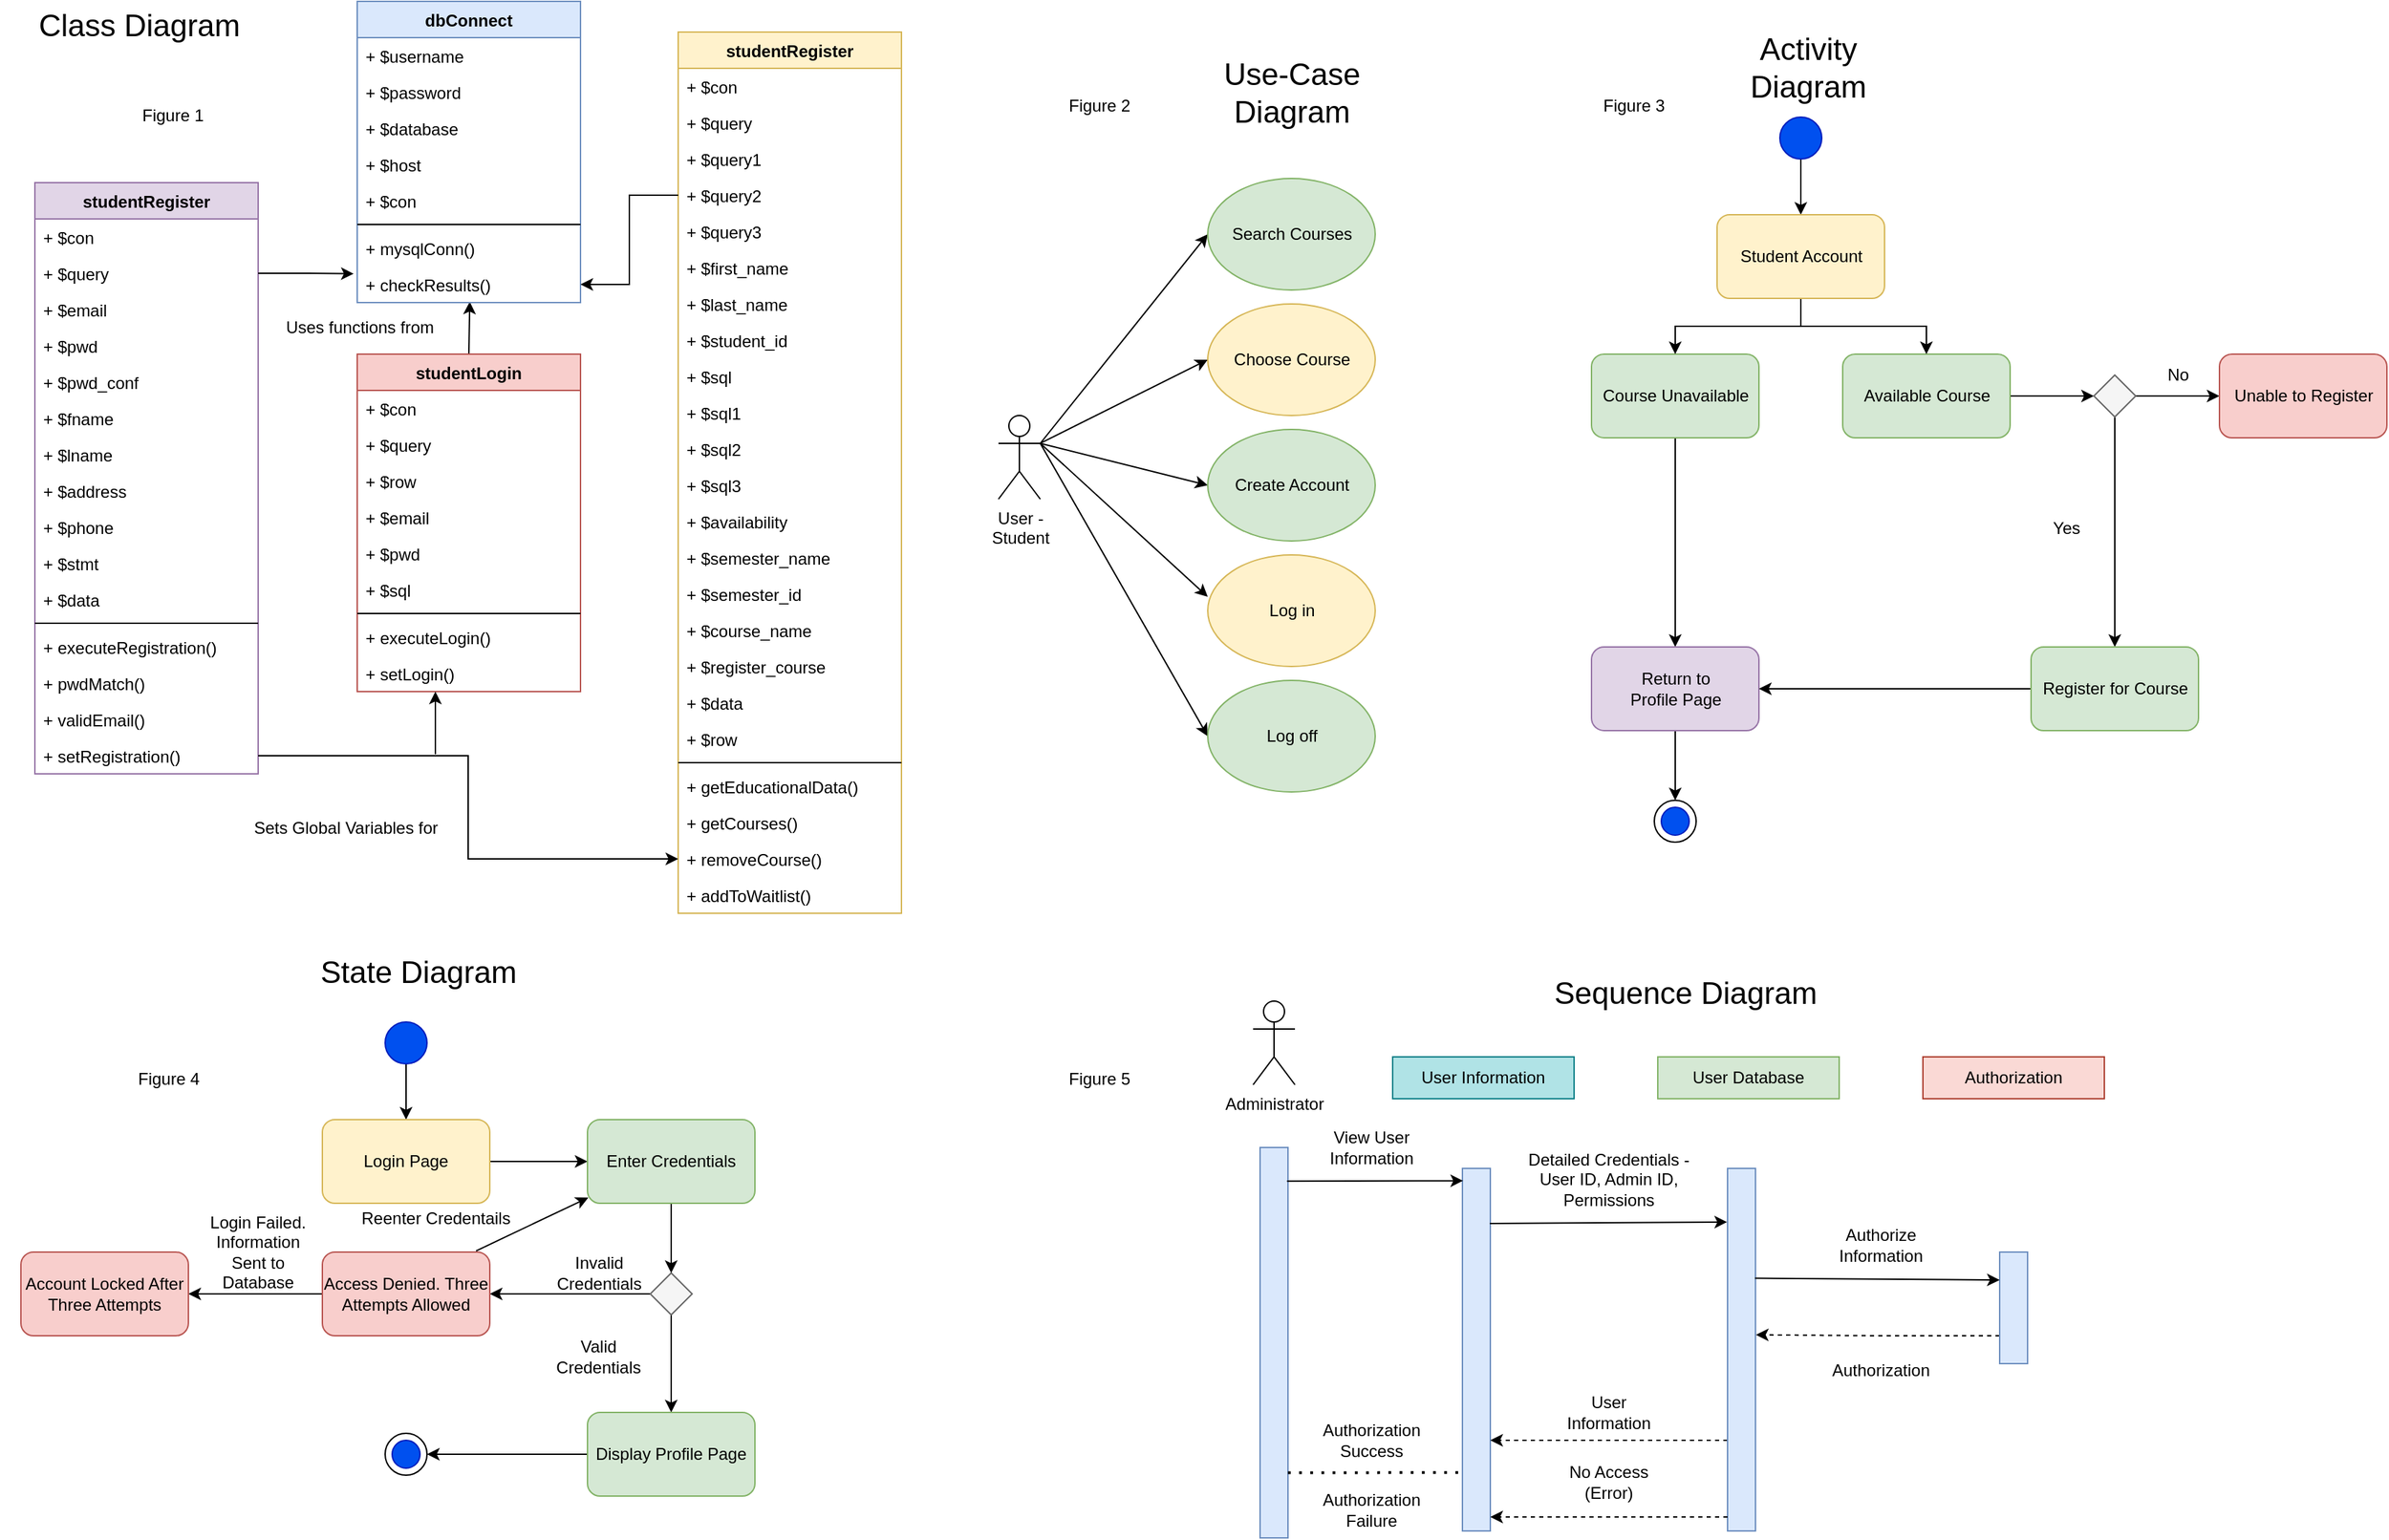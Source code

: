 <mxfile version="20.8.10" type="device"><diagram id="d1eliA0rSSl6oj3HMqqr" name="Page-1"><mxGraphModel dx="1167" dy="769" grid="0" gridSize="10" guides="1" tooltips="1" connect="1" arrows="1" fold="1" page="0" pageScale="1" pageWidth="1100" pageHeight="850" math="0" shadow="0"><root><mxCell id="0"/><mxCell id="1" parent="0"/><mxCell id="1INS1YHgvCHcHqZsriv8-10" style="edgeStyle=none;rounded=0;orthogonalLoop=1;jettySize=auto;html=1;entryX=0;entryY=0.5;entryDx=0;entryDy=0;" parent="1" target="1INS1YHgvCHcHqZsriv8-2" edge="1"><mxGeometry relative="1" as="geometry"><mxPoint x="892.5" y="380" as="sourcePoint"/></mxGeometry></mxCell><mxCell id="1INS1YHgvCHcHqZsriv8-11" style="edgeStyle=none;rounded=0;orthogonalLoop=1;jettySize=auto;html=1;exitX=1;exitY=0.333;exitDx=0;exitDy=0;exitPerimeter=0;entryX=0;entryY=0.5;entryDx=0;entryDy=0;" parent="1" source="1INS1YHgvCHcHqZsriv8-1" target="1INS1YHgvCHcHqZsriv8-3" edge="1"><mxGeometry relative="1" as="geometry"/></mxCell><mxCell id="1INS1YHgvCHcHqZsriv8-12" style="edgeStyle=none;rounded=0;orthogonalLoop=1;jettySize=auto;html=1;entryX=0;entryY=0.5;entryDx=0;entryDy=0;exitX=1;exitY=0.333;exitDx=0;exitDy=0;exitPerimeter=0;" parent="1" source="1INS1YHgvCHcHqZsriv8-1" target="1INS1YHgvCHcHqZsriv8-4" edge="1"><mxGeometry relative="1" as="geometry"/></mxCell><mxCell id="1INS1YHgvCHcHqZsriv8-13" style="edgeStyle=none;rounded=0;orthogonalLoop=1;jettySize=auto;html=1;entryX=0;entryY=0.375;entryDx=0;entryDy=0;entryPerimeter=0;" parent="1" target="1INS1YHgvCHcHqZsriv8-5" edge="1"><mxGeometry relative="1" as="geometry"><mxPoint x="892.5" y="380" as="sourcePoint"/></mxGeometry></mxCell><mxCell id="1INS1YHgvCHcHqZsriv8-14" style="edgeStyle=none;rounded=0;orthogonalLoop=1;jettySize=auto;html=1;entryX=0;entryY=0.5;entryDx=0;entryDy=0;" parent="1" target="1INS1YHgvCHcHqZsriv8-6" edge="1"><mxGeometry relative="1" as="geometry"><mxPoint x="892.5" y="380" as="sourcePoint"/></mxGeometry></mxCell><mxCell id="1INS1YHgvCHcHqZsriv8-1" value="User - &lt;br&gt;Student" style="shape=umlActor;verticalLabelPosition=bottom;verticalAlign=top;html=1;outlineConnect=0;" parent="1" vertex="1"><mxGeometry x="862.5" y="360" width="30" height="60" as="geometry"/></mxCell><mxCell id="1INS1YHgvCHcHqZsriv8-2" value="Search Courses" style="ellipse;whiteSpace=wrap;html=1;fillColor=#d5e8d4;strokeColor=#82b366;" parent="1" vertex="1"><mxGeometry x="1012.5" y="190" width="120" height="80" as="geometry"/></mxCell><mxCell id="1INS1YHgvCHcHqZsriv8-3" value="Choose Course" style="ellipse;whiteSpace=wrap;html=1;fillColor=#fff2cc;strokeColor=#d6b656;" parent="1" vertex="1"><mxGeometry x="1012.5" y="280" width="120" height="80" as="geometry"/></mxCell><mxCell id="1INS1YHgvCHcHqZsriv8-4" value="Create Account" style="ellipse;whiteSpace=wrap;html=1;fillColor=#d5e8d4;strokeColor=#82b366;" parent="1" vertex="1"><mxGeometry x="1012.5" y="370" width="120" height="80" as="geometry"/></mxCell><mxCell id="1INS1YHgvCHcHqZsriv8-5" value="Log in" style="ellipse;whiteSpace=wrap;html=1;fillColor=#fff2cc;strokeColor=#d6b656;" parent="1" vertex="1"><mxGeometry x="1012.5" y="460" width="120" height="80" as="geometry"/></mxCell><mxCell id="1INS1YHgvCHcHqZsriv8-6" value="Log off" style="ellipse;whiteSpace=wrap;html=1;fillColor=#d5e8d4;strokeColor=#82b366;" parent="1" vertex="1"><mxGeometry x="1012.5" y="550" width="120" height="80" as="geometry"/></mxCell><mxCell id="1INS1YHgvCHcHqZsriv8-38" style="edgeStyle=none;rounded=0;orthogonalLoop=1;jettySize=auto;html=1;exitX=0.5;exitY=1;exitDx=0;exitDy=0;entryX=0.5;entryY=0;entryDx=0;entryDy=0;" parent="1" source="1INS1YHgvCHcHqZsriv8-15" target="1INS1YHgvCHcHqZsriv8-20" edge="1"><mxGeometry relative="1" as="geometry"/></mxCell><mxCell id="1INS1YHgvCHcHqZsriv8-15" value="" style="ellipse;whiteSpace=wrap;html=1;aspect=fixed;fillColor=#0050ef;strokeColor=#001DBC;fontColor=#ffffff;" parent="1" vertex="1"><mxGeometry x="1422.5" y="146" width="30" height="30" as="geometry"/></mxCell><mxCell id="1INS1YHgvCHcHqZsriv8-16" value="" style="ellipse;whiteSpace=wrap;html=1;aspect=fixed;" parent="1" vertex="1"><mxGeometry x="1332.5" y="636" width="30" height="30" as="geometry"/></mxCell><mxCell id="1INS1YHgvCHcHqZsriv8-17" value="" style="ellipse;whiteSpace=wrap;html=1;aspect=fixed;fillColor=#0050ef;fontColor=#ffffff;strokeColor=#001DBC;" parent="1" vertex="1"><mxGeometry x="1337.5" y="641" width="20" height="20" as="geometry"/></mxCell><mxCell id="1INS1YHgvCHcHqZsriv8-39" style="edgeStyle=none;rounded=0;orthogonalLoop=1;jettySize=auto;html=1;exitX=0.5;exitY=1;exitDx=0;exitDy=0;entryX=0.5;entryY=0;entryDx=0;entryDy=0;" parent="1" source="1INS1YHgvCHcHqZsriv8-18" target="1INS1YHgvCHcHqZsriv8-21" edge="1"><mxGeometry relative="1" as="geometry"/></mxCell><mxCell id="1INS1YHgvCHcHqZsriv8-18" value="Course Unavailable" style="rounded=1;whiteSpace=wrap;html=1;fillColor=#d5e8d4;strokeColor=#82b366;" parent="1" vertex="1"><mxGeometry x="1287.5" y="316" width="120" height="60" as="geometry"/></mxCell><mxCell id="1INS1YHgvCHcHqZsriv8-25" style="edgeStyle=none;rounded=0;orthogonalLoop=1;jettySize=auto;html=1;exitX=1;exitY=0.5;exitDx=0;exitDy=0;entryX=0;entryY=0.5;entryDx=0;entryDy=0;" parent="1" source="1INS1YHgvCHcHqZsriv8-19" target="1INS1YHgvCHcHqZsriv8-23" edge="1"><mxGeometry relative="1" as="geometry"/></mxCell><mxCell id="1INS1YHgvCHcHqZsriv8-19" value="Available Course" style="rounded=1;whiteSpace=wrap;html=1;fillColor=#d5e8d4;strokeColor=#82b366;" parent="1" vertex="1"><mxGeometry x="1467.5" y="316" width="120" height="60" as="geometry"/></mxCell><mxCell id="1INS1YHgvCHcHqZsriv8-26" style="edgeStyle=none;rounded=0;orthogonalLoop=1;jettySize=auto;html=1;exitX=0.5;exitY=1;exitDx=0;exitDy=0;entryX=0.5;entryY=0;entryDx=0;entryDy=0;" parent="1" source="1INS1YHgvCHcHqZsriv8-20" target="1INS1YHgvCHcHqZsriv8-18" edge="1"><mxGeometry relative="1" as="geometry"><Array as="points"><mxPoint x="1437.5" y="296"/><mxPoint x="1347.5" y="296"/></Array></mxGeometry></mxCell><mxCell id="1INS1YHgvCHcHqZsriv8-28" style="edgeStyle=none;rounded=0;orthogonalLoop=1;jettySize=auto;html=1;exitX=0.5;exitY=1;exitDx=0;exitDy=0;entryX=0.5;entryY=0;entryDx=0;entryDy=0;" parent="1" source="1INS1YHgvCHcHqZsriv8-20" target="1INS1YHgvCHcHqZsriv8-19" edge="1"><mxGeometry relative="1" as="geometry"><Array as="points"><mxPoint x="1437.5" y="296"/><mxPoint x="1527.5" y="296"/></Array></mxGeometry></mxCell><mxCell id="1INS1YHgvCHcHqZsriv8-20" value="Student Account" style="rounded=1;whiteSpace=wrap;html=1;fillColor=#fff2cc;strokeColor=#d6b656;" parent="1" vertex="1"><mxGeometry x="1377.5" y="216" width="120" height="60" as="geometry"/></mxCell><mxCell id="1INS1YHgvCHcHqZsriv8-36" style="edgeStyle=none;rounded=0;orthogonalLoop=1;jettySize=auto;html=1;exitX=0.5;exitY=1;exitDx=0;exitDy=0;entryX=0.5;entryY=0;entryDx=0;entryDy=0;" parent="1" source="1INS1YHgvCHcHqZsriv8-21" target="1INS1YHgvCHcHqZsriv8-16" edge="1"><mxGeometry relative="1" as="geometry"/></mxCell><mxCell id="1INS1YHgvCHcHqZsriv8-21" value="Return to &lt;br&gt;Profile Page" style="rounded=1;whiteSpace=wrap;html=1;fillColor=#e1d5e7;strokeColor=#9673a6;" parent="1" vertex="1"><mxGeometry x="1287.5" y="526" width="120" height="60" as="geometry"/></mxCell><mxCell id="1INS1YHgvCHcHqZsriv8-30" style="edgeStyle=none;rounded=0;orthogonalLoop=1;jettySize=auto;html=1;exitX=1;exitY=0.5;exitDx=0;exitDy=0;entryX=0;entryY=0.5;entryDx=0;entryDy=0;" parent="1" source="1INS1YHgvCHcHqZsriv8-23" target="1INS1YHgvCHcHqZsriv8-29" edge="1"><mxGeometry relative="1" as="geometry"/></mxCell><mxCell id="1INS1YHgvCHcHqZsriv8-34" style="edgeStyle=none;rounded=0;orthogonalLoop=1;jettySize=auto;html=1;exitX=0.5;exitY=1;exitDx=0;exitDy=0;" parent="1" source="1INS1YHgvCHcHqZsriv8-23" target="1INS1YHgvCHcHqZsriv8-33" edge="1"><mxGeometry relative="1" as="geometry"/></mxCell><mxCell id="1INS1YHgvCHcHqZsriv8-23" value="" style="rhombus;whiteSpace=wrap;html=1;fillColor=#f5f5f5;fontColor=#333333;strokeColor=#666666;" parent="1" vertex="1"><mxGeometry x="1647.5" y="331" width="30" height="30" as="geometry"/></mxCell><mxCell id="1INS1YHgvCHcHqZsriv8-29" value="Unable to Register" style="rounded=1;whiteSpace=wrap;html=1;fillColor=#f8cecc;strokeColor=#b85450;" parent="1" vertex="1"><mxGeometry x="1737.5" y="316" width="120" height="60" as="geometry"/></mxCell><mxCell id="1INS1YHgvCHcHqZsriv8-31" value="No" style="text;html=1;strokeColor=none;fillColor=none;align=center;verticalAlign=middle;whiteSpace=wrap;rounded=0;" parent="1" vertex="1"><mxGeometry x="1677.5" y="316" width="60" height="30" as="geometry"/></mxCell><mxCell id="1INS1YHgvCHcHqZsriv8-32" value="Yes" style="text;html=1;strokeColor=none;fillColor=none;align=center;verticalAlign=middle;whiteSpace=wrap;rounded=0;" parent="1" vertex="1"><mxGeometry x="1597.5" y="426" width="60" height="30" as="geometry"/></mxCell><mxCell id="1INS1YHgvCHcHqZsriv8-35" style="edgeStyle=none;rounded=0;orthogonalLoop=1;jettySize=auto;html=1;exitX=0;exitY=0.5;exitDx=0;exitDy=0;entryX=1;entryY=0.5;entryDx=0;entryDy=0;" parent="1" source="1INS1YHgvCHcHqZsriv8-33" target="1INS1YHgvCHcHqZsriv8-21" edge="1"><mxGeometry relative="1" as="geometry"/></mxCell><mxCell id="1INS1YHgvCHcHqZsriv8-33" value="Register for Course" style="rounded=1;whiteSpace=wrap;html=1;fillColor=#d5e8d4;strokeColor=#82b366;" parent="1" vertex="1"><mxGeometry x="1602.5" y="526" width="120" height="60" as="geometry"/></mxCell><mxCell id="1INS1YHgvCHcHqZsriv8-40" value="&lt;font style=&quot;font-size: 22px;&quot;&gt;Use-Case Diagram&lt;/font&gt;" style="text;html=1;strokeColor=none;fillColor=none;align=center;verticalAlign=middle;whiteSpace=wrap;rounded=0;" parent="1" vertex="1"><mxGeometry x="992.5" y="114" width="160" height="30" as="geometry"/></mxCell><mxCell id="1INS1YHgvCHcHqZsriv8-42" value="&lt;font style=&quot;font-size: 22px;&quot;&gt;Activity Diagram&lt;/font&gt;" style="text;html=1;strokeColor=none;fillColor=none;align=center;verticalAlign=middle;whiteSpace=wrap;rounded=0;" parent="1" vertex="1"><mxGeometry x="1362.5" y="96" width="160" height="30" as="geometry"/></mxCell><mxCell id="1INS1YHgvCHcHqZsriv8-43" style="edgeStyle=none;rounded=0;orthogonalLoop=1;jettySize=auto;html=1;exitX=0.5;exitY=1;exitDx=0;exitDy=0;entryX=0.5;entryY=0;entryDx=0;entryDy=0;" parent="1" source="1INS1YHgvCHcHqZsriv8-44" target="1INS1YHgvCHcHqZsriv8-53" edge="1"><mxGeometry relative="1" as="geometry"/></mxCell><mxCell id="1INS1YHgvCHcHqZsriv8-44" value="" style="ellipse;whiteSpace=wrap;html=1;aspect=fixed;fillColor=#0050ef;strokeColor=#001DBC;fontColor=#ffffff;" parent="1" vertex="1"><mxGeometry x="423" y="795" width="30" height="30" as="geometry"/></mxCell><mxCell id="1INS1YHgvCHcHqZsriv8-45" value="" style="ellipse;whiteSpace=wrap;html=1;aspect=fixed;" parent="1" vertex="1"><mxGeometry x="423" y="1090" width="30" height="30" as="geometry"/></mxCell><mxCell id="1INS1YHgvCHcHqZsriv8-46" value="" style="ellipse;whiteSpace=wrap;html=1;aspect=fixed;fillColor=#0050ef;fontColor=#ffffff;strokeColor=#001DBC;" parent="1" vertex="1"><mxGeometry x="428" y="1095" width="20" height="20" as="geometry"/></mxCell><mxCell id="1INS1YHgvCHcHqZsriv8-66" style="edgeStyle=none;rounded=0;orthogonalLoop=1;jettySize=auto;html=1;exitX=1;exitY=0.5;exitDx=0;exitDy=0;entryX=0;entryY=0.5;entryDx=0;entryDy=0;fontSize=22;" parent="1" source="1INS1YHgvCHcHqZsriv8-53" target="1INS1YHgvCHcHqZsriv8-65" edge="1"><mxGeometry relative="1" as="geometry"><mxPoint x="498" y="895" as="sourcePoint"/></mxGeometry></mxCell><mxCell id="1INS1YHgvCHcHqZsriv8-53" value="Login Page" style="rounded=1;whiteSpace=wrap;html=1;fillColor=#fff2cc;strokeColor=#d6b656;" parent="1" vertex="1"><mxGeometry x="378" y="865" width="120" height="60" as="geometry"/></mxCell><mxCell id="1INS1YHgvCHcHqZsriv8-56" style="edgeStyle=none;rounded=0;orthogonalLoop=1;jettySize=auto;html=1;exitX=1;exitY=0.5;exitDx=0;exitDy=0;entryX=1;entryY=0.5;entryDx=0;entryDy=0;" parent="1" source="1INS1YHgvCHcHqZsriv8-58" target="1INS1YHgvCHcHqZsriv8-59" edge="1"><mxGeometry relative="1" as="geometry"/></mxCell><mxCell id="1INS1YHgvCHcHqZsriv8-57" style="edgeStyle=none;rounded=0;orthogonalLoop=1;jettySize=auto;html=1;exitX=0.5;exitY=1;exitDx=0;exitDy=0;" parent="1" source="1INS1YHgvCHcHqZsriv8-58" target="1INS1YHgvCHcHqZsriv8-63" edge="1"><mxGeometry relative="1" as="geometry"/></mxCell><mxCell id="1INS1YHgvCHcHqZsriv8-58" value="" style="rhombus;whiteSpace=wrap;html=1;fillColor=#f5f5f5;fontColor=#333333;strokeColor=#666666;" parent="1" vertex="1"><mxGeometry x="613" y="975" width="30" height="30" as="geometry"/></mxCell><mxCell id="1INS1YHgvCHcHqZsriv8-68" style="edgeStyle=none;rounded=0;orthogonalLoop=1;jettySize=auto;html=1;exitX=0.918;exitY=-0.014;exitDx=0;exitDy=0;entryX=0.005;entryY=0.932;entryDx=0;entryDy=0;fontSize=22;exitPerimeter=0;entryPerimeter=0;" parent="1" source="1INS1YHgvCHcHqZsriv8-59" target="1INS1YHgvCHcHqZsriv8-65" edge="1"><mxGeometry relative="1" as="geometry"/></mxCell><mxCell id="1INS1YHgvCHcHqZsriv8-70" style="edgeStyle=none;rounded=0;orthogonalLoop=1;jettySize=auto;html=1;exitX=0;exitY=0.5;exitDx=0;exitDy=0;entryX=1;entryY=0.5;entryDx=0;entryDy=0;fontSize=22;" parent="1" source="1INS1YHgvCHcHqZsriv8-59" target="1INS1YHgvCHcHqZsriv8-69" edge="1"><mxGeometry relative="1" as="geometry"/></mxCell><mxCell id="1INS1YHgvCHcHqZsriv8-59" value="Access Denied. Three Attempts Allowed" style="rounded=1;whiteSpace=wrap;html=1;fillColor=#f8cecc;strokeColor=#b85450;" parent="1" vertex="1"><mxGeometry x="378" y="960" width="120" height="60" as="geometry"/></mxCell><mxCell id="1INS1YHgvCHcHqZsriv8-60" value="Invalid Credentials" style="text;html=1;strokeColor=none;fillColor=none;align=center;verticalAlign=middle;whiteSpace=wrap;rounded=0;" parent="1" vertex="1"><mxGeometry x="542.5" y="960" width="67" height="30" as="geometry"/></mxCell><mxCell id="1INS1YHgvCHcHqZsriv8-61" value="Valid Credentials" style="text;html=1;strokeColor=none;fillColor=none;align=center;verticalAlign=middle;whiteSpace=wrap;rounded=0;" parent="1" vertex="1"><mxGeometry x="546" y="1020" width="60" height="30" as="geometry"/></mxCell><mxCell id="1INS1YHgvCHcHqZsriv8-62" style="edgeStyle=none;rounded=0;orthogonalLoop=1;jettySize=auto;html=1;exitX=0;exitY=0.5;exitDx=0;exitDy=0;entryX=1;entryY=0.5;entryDx=0;entryDy=0;" parent="1" source="1INS1YHgvCHcHqZsriv8-63" target="1INS1YHgvCHcHqZsriv8-45" edge="1"><mxGeometry relative="1" as="geometry"><mxPoint x="438" y="1125" as="targetPoint"/></mxGeometry></mxCell><mxCell id="1INS1YHgvCHcHqZsriv8-63" value="Display Profile Page" style="rounded=1;whiteSpace=wrap;html=1;fillColor=#d5e8d4;strokeColor=#82b366;" parent="1" vertex="1"><mxGeometry x="568" y="1075" width="120" height="60" as="geometry"/></mxCell><mxCell id="1INS1YHgvCHcHqZsriv8-64" value="&lt;font style=&quot;font-size: 22px;&quot;&gt;State Diagram&lt;/font&gt;" style="text;html=1;strokeColor=none;fillColor=none;align=center;verticalAlign=middle;whiteSpace=wrap;rounded=0;" parent="1" vertex="1"><mxGeometry x="367" y="745" width="160" height="30" as="geometry"/></mxCell><mxCell id="1INS1YHgvCHcHqZsriv8-67" style="edgeStyle=none;rounded=0;orthogonalLoop=1;jettySize=auto;html=1;exitX=0.5;exitY=1;exitDx=0;exitDy=0;entryX=0.5;entryY=0;entryDx=0;entryDy=0;fontSize=22;" parent="1" source="1INS1YHgvCHcHqZsriv8-65" target="1INS1YHgvCHcHqZsriv8-58" edge="1"><mxGeometry relative="1" as="geometry"/></mxCell><mxCell id="1INS1YHgvCHcHqZsriv8-65" value="Enter Credentials" style="rounded=1;whiteSpace=wrap;html=1;fillColor=#d5e8d4;strokeColor=#82b366;" parent="1" vertex="1"><mxGeometry x="568" y="865" width="120" height="60" as="geometry"/></mxCell><mxCell id="1INS1YHgvCHcHqZsriv8-69" value="Account Locked After Three Attempts" style="rounded=1;whiteSpace=wrap;html=1;fillColor=#f8cecc;strokeColor=#b85450;" parent="1" vertex="1"><mxGeometry x="162" y="960" width="120" height="60" as="geometry"/></mxCell><mxCell id="1INS1YHgvCHcHqZsriv8-71" value="&lt;font style=&quot;font-size: 12px;&quot;&gt;Reenter Credentails&lt;/font&gt;" style="text;html=1;strokeColor=none;fillColor=none;align=center;verticalAlign=middle;whiteSpace=wrap;rounded=0;fontSize=22;" parent="1" vertex="1"><mxGeometry x="392" y="925" width="135" height="15" as="geometry"/></mxCell><mxCell id="1INS1YHgvCHcHqZsriv8-72" value="Login Failed. Information Sent to Database" style="text;html=1;strokeColor=none;fillColor=none;align=center;verticalAlign=middle;whiteSpace=wrap;rounded=0;fontSize=12;" parent="1" vertex="1"><mxGeometry x="292" y="945" width="80" height="30" as="geometry"/></mxCell><mxCell id="l1Hd_GHSaX5ZA1CDinEk-4" value="studentRegister" style="swimlane;fontStyle=1;align=center;verticalAlign=top;childLayout=stackLayout;horizontal=1;startSize=26;horizontalStack=0;resizeParent=1;resizeParentMax=0;resizeLast=0;collapsible=1;marginBottom=0;fillColor=#e1d5e7;strokeColor=#9673a6;" parent="1" vertex="1"><mxGeometry x="172" y="193" width="160" height="424" as="geometry"/></mxCell><mxCell id="l1Hd_GHSaX5ZA1CDinEk-5" value="+ $con" style="text;strokeColor=none;fillColor=none;align=left;verticalAlign=top;spacingLeft=4;spacingRight=4;overflow=hidden;rotatable=0;points=[[0,0.5],[1,0.5]];portConstraint=eastwest;" parent="l1Hd_GHSaX5ZA1CDinEk-4" vertex="1"><mxGeometry y="26" width="160" height="26" as="geometry"/></mxCell><mxCell id="l1Hd_GHSaX5ZA1CDinEk-6" value="+ $query" style="text;strokeColor=none;fillColor=none;align=left;verticalAlign=top;spacingLeft=4;spacingRight=4;overflow=hidden;rotatable=0;points=[[0,0.5],[1,0.5]];portConstraint=eastwest;" parent="l1Hd_GHSaX5ZA1CDinEk-4" vertex="1"><mxGeometry y="52" width="160" height="26" as="geometry"/></mxCell><mxCell id="l1Hd_GHSaX5ZA1CDinEk-7" value="+ $email" style="text;strokeColor=none;fillColor=none;align=left;verticalAlign=top;spacingLeft=4;spacingRight=4;overflow=hidden;rotatable=0;points=[[0,0.5],[1,0.5]];portConstraint=eastwest;" parent="l1Hd_GHSaX5ZA1CDinEk-4" vertex="1"><mxGeometry y="78" width="160" height="26" as="geometry"/></mxCell><mxCell id="l1Hd_GHSaX5ZA1CDinEk-8" value="+ $pwd" style="text;strokeColor=none;fillColor=none;align=left;verticalAlign=top;spacingLeft=4;spacingRight=4;overflow=hidden;rotatable=0;points=[[0,0.5],[1,0.5]];portConstraint=eastwest;" parent="l1Hd_GHSaX5ZA1CDinEk-4" vertex="1"><mxGeometry y="104" width="160" height="26" as="geometry"/></mxCell><mxCell id="gXf3ECBt10EjBeWN2vSx-17" value="+ $pwd_conf" style="text;strokeColor=none;fillColor=none;align=left;verticalAlign=top;spacingLeft=4;spacingRight=4;overflow=hidden;rotatable=0;points=[[0,0.5],[1,0.5]];portConstraint=eastwest;" parent="l1Hd_GHSaX5ZA1CDinEk-4" vertex="1"><mxGeometry y="130" width="160" height="26" as="geometry"/></mxCell><mxCell id="gXf3ECBt10EjBeWN2vSx-18" value="+ $fname" style="text;strokeColor=none;fillColor=none;align=left;verticalAlign=top;spacingLeft=4;spacingRight=4;overflow=hidden;rotatable=0;points=[[0,0.5],[1,0.5]];portConstraint=eastwest;" parent="l1Hd_GHSaX5ZA1CDinEk-4" vertex="1"><mxGeometry y="156" width="160" height="26" as="geometry"/></mxCell><mxCell id="gXf3ECBt10EjBeWN2vSx-19" value="+ $lname" style="text;strokeColor=none;fillColor=none;align=left;verticalAlign=top;spacingLeft=4;spacingRight=4;overflow=hidden;rotatable=0;points=[[0,0.5],[1,0.5]];portConstraint=eastwest;" parent="l1Hd_GHSaX5ZA1CDinEk-4" vertex="1"><mxGeometry y="182" width="160" height="26" as="geometry"/></mxCell><mxCell id="gXf3ECBt10EjBeWN2vSx-20" value="+ $address" style="text;strokeColor=none;fillColor=none;align=left;verticalAlign=top;spacingLeft=4;spacingRight=4;overflow=hidden;rotatable=0;points=[[0,0.5],[1,0.5]];portConstraint=eastwest;" parent="l1Hd_GHSaX5ZA1CDinEk-4" vertex="1"><mxGeometry y="208" width="160" height="26" as="geometry"/></mxCell><mxCell id="gXf3ECBt10EjBeWN2vSx-21" value="+ $phone" style="text;strokeColor=none;fillColor=none;align=left;verticalAlign=top;spacingLeft=4;spacingRight=4;overflow=hidden;rotatable=0;points=[[0,0.5],[1,0.5]];portConstraint=eastwest;" parent="l1Hd_GHSaX5ZA1CDinEk-4" vertex="1"><mxGeometry y="234" width="160" height="26" as="geometry"/></mxCell><mxCell id="gXf3ECBt10EjBeWN2vSx-16" value="+ $stmt" style="text;strokeColor=none;fillColor=none;align=left;verticalAlign=top;spacingLeft=4;spacingRight=4;overflow=hidden;rotatable=0;points=[[0,0.5],[1,0.5]];portConstraint=eastwest;" parent="l1Hd_GHSaX5ZA1CDinEk-4" vertex="1"><mxGeometry y="260" width="160" height="26" as="geometry"/></mxCell><mxCell id="l1Hd_GHSaX5ZA1CDinEk-9" value="+ $data" style="text;strokeColor=none;fillColor=none;align=left;verticalAlign=top;spacingLeft=4;spacingRight=4;overflow=hidden;rotatable=0;points=[[0,0.5],[1,0.5]];portConstraint=eastwest;" parent="l1Hd_GHSaX5ZA1CDinEk-4" vertex="1"><mxGeometry y="286" width="160" height="26" as="geometry"/></mxCell><mxCell id="l1Hd_GHSaX5ZA1CDinEk-10" value="" style="line;strokeWidth=1;fillColor=none;align=left;verticalAlign=middle;spacingTop=-1;spacingLeft=3;spacingRight=3;rotatable=0;labelPosition=right;points=[];portConstraint=eastwest;" parent="l1Hd_GHSaX5ZA1CDinEk-4" vertex="1"><mxGeometry y="312" width="160" height="8" as="geometry"/></mxCell><mxCell id="l1Hd_GHSaX5ZA1CDinEk-11" value="+ executeRegistration()" style="text;strokeColor=none;fillColor=none;align=left;verticalAlign=top;spacingLeft=4;spacingRight=4;overflow=hidden;rotatable=0;points=[[0,0.5],[1,0.5]];portConstraint=eastwest;" parent="l1Hd_GHSaX5ZA1CDinEk-4" vertex="1"><mxGeometry y="320" width="160" height="26" as="geometry"/></mxCell><mxCell id="l1Hd_GHSaX5ZA1CDinEk-12" value="+ pwdMatch()" style="text;strokeColor=none;fillColor=none;align=left;verticalAlign=top;spacingLeft=4;spacingRight=4;overflow=hidden;rotatable=0;points=[[0,0.5],[1,0.5]];portConstraint=eastwest;" parent="l1Hd_GHSaX5ZA1CDinEk-4" vertex="1"><mxGeometry y="346" width="160" height="26" as="geometry"/></mxCell><mxCell id="l1Hd_GHSaX5ZA1CDinEk-13" value="+ validEmail()" style="text;strokeColor=none;fillColor=none;align=left;verticalAlign=top;spacingLeft=4;spacingRight=4;overflow=hidden;rotatable=0;points=[[0,0.5],[1,0.5]];portConstraint=eastwest;" parent="l1Hd_GHSaX5ZA1CDinEk-4" vertex="1"><mxGeometry y="372" width="160" height="26" as="geometry"/></mxCell><mxCell id="l1Hd_GHSaX5ZA1CDinEk-14" value="+ setRegistration()" style="text;strokeColor=none;fillColor=none;align=left;verticalAlign=top;spacingLeft=4;spacingRight=4;overflow=hidden;rotatable=0;points=[[0,0.5],[1,0.5]];portConstraint=eastwest;" parent="l1Hd_GHSaX5ZA1CDinEk-4" vertex="1"><mxGeometry y="398" width="160" height="26" as="geometry"/></mxCell><mxCell id="gXf3ECBt10EjBeWN2vSx-49" style="edgeStyle=orthogonalEdgeStyle;rounded=0;orthogonalLoop=1;jettySize=auto;html=1;exitX=0.5;exitY=0;exitDx=0;exitDy=0;entryX=0.504;entryY=0.976;entryDx=0;entryDy=0;entryPerimeter=0;" parent="1" source="l1Hd_GHSaX5ZA1CDinEk-24" target="gXf3ECBt10EjBeWN2vSx-9" edge="1"><mxGeometry relative="1" as="geometry"/></mxCell><mxCell id="l1Hd_GHSaX5ZA1CDinEk-24" value="studentLogin" style="swimlane;fontStyle=1;align=center;verticalAlign=top;childLayout=stackLayout;horizontal=1;startSize=26;horizontalStack=0;resizeParent=1;resizeParentMax=0;resizeLast=0;collapsible=1;marginBottom=0;fillColor=#f8cecc;strokeColor=#b85450;" parent="1" vertex="1"><mxGeometry x="403" y="316" width="160" height="242" as="geometry"/></mxCell><mxCell id="l1Hd_GHSaX5ZA1CDinEk-25" value="+ $con" style="text;strokeColor=none;fillColor=none;align=left;verticalAlign=top;spacingLeft=4;spacingRight=4;overflow=hidden;rotatable=0;points=[[0,0.5],[1,0.5]];portConstraint=eastwest;" parent="l1Hd_GHSaX5ZA1CDinEk-24" vertex="1"><mxGeometry y="26" width="160" height="26" as="geometry"/></mxCell><mxCell id="l1Hd_GHSaX5ZA1CDinEk-26" value="+ $query" style="text;strokeColor=none;fillColor=none;align=left;verticalAlign=top;spacingLeft=4;spacingRight=4;overflow=hidden;rotatable=0;points=[[0,0.5],[1,0.5]];portConstraint=eastwest;" parent="l1Hd_GHSaX5ZA1CDinEk-24" vertex="1"><mxGeometry y="52" width="160" height="26" as="geometry"/></mxCell><mxCell id="l1Hd_GHSaX5ZA1CDinEk-27" value="+ $row" style="text;strokeColor=none;fillColor=none;align=left;verticalAlign=top;spacingLeft=4;spacingRight=4;overflow=hidden;rotatable=0;points=[[0,0.5],[1,0.5]];portConstraint=eastwest;" parent="l1Hd_GHSaX5ZA1CDinEk-24" vertex="1"><mxGeometry y="78" width="160" height="26" as="geometry"/></mxCell><mxCell id="gXf3ECBt10EjBeWN2vSx-13" value="+ $email" style="text;strokeColor=none;fillColor=none;align=left;verticalAlign=top;spacingLeft=4;spacingRight=4;overflow=hidden;rotatable=0;points=[[0,0.5],[1,0.5]];portConstraint=eastwest;" parent="l1Hd_GHSaX5ZA1CDinEk-24" vertex="1"><mxGeometry y="104" width="160" height="26" as="geometry"/></mxCell><mxCell id="gXf3ECBt10EjBeWN2vSx-15" value="+ $pwd" style="text;strokeColor=none;fillColor=none;align=left;verticalAlign=top;spacingLeft=4;spacingRight=4;overflow=hidden;rotatable=0;points=[[0,0.5],[1,0.5]];portConstraint=eastwest;" parent="l1Hd_GHSaX5ZA1CDinEk-24" vertex="1"><mxGeometry y="130" width="160" height="26" as="geometry"/></mxCell><mxCell id="gXf3ECBt10EjBeWN2vSx-14" value="+ $sql" style="text;strokeColor=none;fillColor=none;align=left;verticalAlign=top;spacingLeft=4;spacingRight=4;overflow=hidden;rotatable=0;points=[[0,0.5],[1,0.5]];portConstraint=eastwest;" parent="l1Hd_GHSaX5ZA1CDinEk-24" vertex="1"><mxGeometry y="156" width="160" height="26" as="geometry"/></mxCell><mxCell id="l1Hd_GHSaX5ZA1CDinEk-28" value="" style="line;strokeWidth=1;fillColor=none;align=left;verticalAlign=middle;spacingTop=-1;spacingLeft=3;spacingRight=3;rotatable=0;labelPosition=right;points=[];portConstraint=eastwest;" parent="l1Hd_GHSaX5ZA1CDinEk-24" vertex="1"><mxGeometry y="182" width="160" height="8" as="geometry"/></mxCell><mxCell id="l1Hd_GHSaX5ZA1CDinEk-29" value="+ executeLogin()" style="text;strokeColor=none;fillColor=none;align=left;verticalAlign=top;spacingLeft=4;spacingRight=4;overflow=hidden;rotatable=0;points=[[0,0.5],[1,0.5]];portConstraint=eastwest;" parent="l1Hd_GHSaX5ZA1CDinEk-24" vertex="1"><mxGeometry y="190" width="160" height="26" as="geometry"/></mxCell><mxCell id="l1Hd_GHSaX5ZA1CDinEk-30" value="+ setLogin()" style="text;strokeColor=none;fillColor=none;align=left;verticalAlign=top;spacingLeft=4;spacingRight=4;overflow=hidden;rotatable=0;points=[[0,0.5],[1,0.5]];portConstraint=eastwest;" parent="l1Hd_GHSaX5ZA1CDinEk-24" vertex="1"><mxGeometry y="216" width="160" height="26" as="geometry"/></mxCell><mxCell id="l1Hd_GHSaX5ZA1CDinEk-42" value="&lt;font style=&quot;font-size: 22px;&quot;&gt;Class Diagram&lt;/font&gt;" style="text;html=1;strokeColor=none;fillColor=none;align=center;verticalAlign=middle;whiteSpace=wrap;rounded=0;" parent="1" vertex="1"><mxGeometry x="147" y="66" width="200" height="30" as="geometry"/></mxCell><mxCell id="l1Hd_GHSaX5ZA1CDinEk-43" value="Administrator" style="shape=umlActor;verticalLabelPosition=bottom;verticalAlign=top;html=1;outlineConnect=0;" parent="1" vertex="1"><mxGeometry x="1045" y="780" width="30" height="60" as="geometry"/></mxCell><mxCell id="l1Hd_GHSaX5ZA1CDinEk-45" value="User Information" style="rounded=0;whiteSpace=wrap;html=1;fillColor=#b0e3e6;strokeColor=#0e8088;" parent="1" vertex="1"><mxGeometry x="1145" y="820" width="130" height="30" as="geometry"/></mxCell><mxCell id="l1Hd_GHSaX5ZA1CDinEk-46" value="User Database" style="rounded=0;whiteSpace=wrap;html=1;fillColor=#d5e8d4;strokeColor=#82b366;" parent="1" vertex="1"><mxGeometry x="1335" y="820" width="130" height="30" as="geometry"/></mxCell><mxCell id="l1Hd_GHSaX5ZA1CDinEk-47" value="Authorization" style="rounded=0;whiteSpace=wrap;html=1;fillColor=#fad9d5;strokeColor=#ae4132;" parent="1" vertex="1"><mxGeometry x="1525" y="820" width="130" height="30" as="geometry"/></mxCell><mxCell id="l1Hd_GHSaX5ZA1CDinEk-48" value="" style="rounded=0;whiteSpace=wrap;html=1;fillColor=#dae8fc;strokeColor=#6c8ebf;" parent="1" vertex="1"><mxGeometry x="1050" y="885" width="20" height="280" as="geometry"/></mxCell><mxCell id="l1Hd_GHSaX5ZA1CDinEk-49" value="" style="rounded=0;whiteSpace=wrap;html=1;fillColor=#dae8fc;strokeColor=#6c8ebf;" parent="1" vertex="1"><mxGeometry x="1195" y="900" width="20" height="260" as="geometry"/></mxCell><mxCell id="l1Hd_GHSaX5ZA1CDinEk-58" style="edgeStyle=orthogonalEdgeStyle;rounded=0;orthogonalLoop=1;jettySize=auto;html=1;exitX=0;exitY=0.75;exitDx=0;exitDy=0;entryX=1;entryY=0.75;entryDx=0;entryDy=0;dashed=1;" parent="1" source="l1Hd_GHSaX5ZA1CDinEk-50" target="l1Hd_GHSaX5ZA1CDinEk-49" edge="1"><mxGeometry relative="1" as="geometry"/></mxCell><mxCell id="l1Hd_GHSaX5ZA1CDinEk-50" value="" style="rounded=0;whiteSpace=wrap;html=1;fillColor=#dae8fc;strokeColor=#6c8ebf;" parent="1" vertex="1"><mxGeometry x="1385" y="900" width="20" height="260" as="geometry"/></mxCell><mxCell id="l1Hd_GHSaX5ZA1CDinEk-57" style="edgeStyle=orthogonalEdgeStyle;rounded=0;orthogonalLoop=1;jettySize=auto;html=1;exitX=0;exitY=0.75;exitDx=0;exitDy=0;entryX=1.017;entryY=0.459;entryDx=0;entryDy=0;entryPerimeter=0;dashed=1;" parent="1" source="l1Hd_GHSaX5ZA1CDinEk-51" target="l1Hd_GHSaX5ZA1CDinEk-50" edge="1"><mxGeometry relative="1" as="geometry"/></mxCell><mxCell id="l1Hd_GHSaX5ZA1CDinEk-51" value="" style="rounded=0;whiteSpace=wrap;html=1;fillColor=#dae8fc;strokeColor=#6c8ebf;" parent="1" vertex="1"><mxGeometry x="1580" y="960" width="20" height="80" as="geometry"/></mxCell><mxCell id="l1Hd_GHSaX5ZA1CDinEk-54" value="" style="endArrow=classic;html=1;rounded=0;exitX=0.965;exitY=0.086;exitDx=0;exitDy=0;exitPerimeter=0;entryX=0.023;entryY=0.034;entryDx=0;entryDy=0;entryPerimeter=0;" parent="1" source="l1Hd_GHSaX5ZA1CDinEk-48" target="l1Hd_GHSaX5ZA1CDinEk-49" edge="1"><mxGeometry width="50" height="50" relative="1" as="geometry"><mxPoint x="1095" y="980" as="sourcePoint"/><mxPoint x="1145" y="930" as="targetPoint"/></mxGeometry></mxCell><mxCell id="l1Hd_GHSaX5ZA1CDinEk-55" value="" style="endArrow=classic;html=1;rounded=0;exitX=0.985;exitY=0.152;exitDx=0;exitDy=0;exitPerimeter=0;entryX=-0.017;entryY=0.148;entryDx=0;entryDy=0;entryPerimeter=0;" parent="1" source="l1Hd_GHSaX5ZA1CDinEk-49" target="l1Hd_GHSaX5ZA1CDinEk-50" edge="1"><mxGeometry width="50" height="50" relative="1" as="geometry"><mxPoint x="1235.0" y="940" as="sourcePoint"/><mxPoint x="1355.82" y="940.84" as="targetPoint"/></mxGeometry></mxCell><mxCell id="l1Hd_GHSaX5ZA1CDinEk-56" value="" style="endArrow=classic;html=1;rounded=0;entryX=0;entryY=0.25;entryDx=0;entryDy=0;exitX=0.983;exitY=0.303;exitDx=0;exitDy=0;exitPerimeter=0;" parent="1" source="l1Hd_GHSaX5ZA1CDinEk-50" target="l1Hd_GHSaX5ZA1CDinEk-51" edge="1"><mxGeometry width="50" height="50" relative="1" as="geometry"><mxPoint x="1465" y="1020" as="sourcePoint"/><mxPoint x="1515" y="970" as="targetPoint"/></mxGeometry></mxCell><mxCell id="l1Hd_GHSaX5ZA1CDinEk-59" style="edgeStyle=orthogonalEdgeStyle;rounded=0;orthogonalLoop=1;jettySize=auto;html=1;exitX=0;exitY=0.75;exitDx=0;exitDy=0;entryX=1;entryY=0.75;entryDx=0;entryDy=0;dashed=1;" parent="1" edge="1"><mxGeometry relative="1" as="geometry"><mxPoint x="1385" y="1150" as="sourcePoint"/><mxPoint x="1215" y="1150" as="targetPoint"/></mxGeometry></mxCell><mxCell id="l1Hd_GHSaX5ZA1CDinEk-60" value="Authorization&lt;br&gt;Failure" style="text;html=1;strokeColor=none;fillColor=none;align=center;verticalAlign=middle;whiteSpace=wrap;rounded=0;" parent="1" vertex="1"><mxGeometry x="1085" y="1130" width="90" height="30" as="geometry"/></mxCell><mxCell id="l1Hd_GHSaX5ZA1CDinEk-61" value="Authorization&lt;br&gt;Success" style="text;html=1;strokeColor=none;fillColor=none;align=center;verticalAlign=middle;whiteSpace=wrap;rounded=0;shadow=0;" parent="1" vertex="1"><mxGeometry x="1085" y="1080" width="90" height="30" as="geometry"/></mxCell><mxCell id="l1Hd_GHSaX5ZA1CDinEk-62" value="User Information" style="text;html=1;strokeColor=none;fillColor=none;align=center;verticalAlign=middle;whiteSpace=wrap;rounded=0;" parent="1" vertex="1"><mxGeometry x="1255" y="1060" width="90" height="30" as="geometry"/></mxCell><mxCell id="l1Hd_GHSaX5ZA1CDinEk-63" value="No Access (Error)" style="text;html=1;strokeColor=none;fillColor=none;align=center;verticalAlign=middle;whiteSpace=wrap;rounded=0;" parent="1" vertex="1"><mxGeometry x="1255" y="1110" width="90" height="30" as="geometry"/></mxCell><mxCell id="l1Hd_GHSaX5ZA1CDinEk-64" value="Authorization" style="text;html=1;strokeColor=none;fillColor=none;align=center;verticalAlign=middle;whiteSpace=wrap;rounded=0;" parent="1" vertex="1"><mxGeometry x="1465" y="1030" width="60" height="30" as="geometry"/></mxCell><mxCell id="l1Hd_GHSaX5ZA1CDinEk-65" value="Authorize Information" style="text;html=1;strokeColor=none;fillColor=none;align=center;verticalAlign=middle;whiteSpace=wrap;rounded=0;" parent="1" vertex="1"><mxGeometry x="1465" y="940" width="60" height="30" as="geometry"/></mxCell><mxCell id="l1Hd_GHSaX5ZA1CDinEk-66" value="Detailed Credentials - User ID, Admin ID, Permissions" style="text;html=1;strokeColor=none;fillColor=none;align=center;verticalAlign=middle;whiteSpace=wrap;rounded=0;" parent="1" vertex="1"><mxGeometry x="1235" y="885" width="130" height="45" as="geometry"/></mxCell><mxCell id="l1Hd_GHSaX5ZA1CDinEk-67" value="View User&lt;br&gt;Information" style="text;html=1;strokeColor=none;fillColor=none;align=center;verticalAlign=middle;whiteSpace=wrap;rounded=0;" parent="1" vertex="1"><mxGeometry x="1100" y="870" width="60" height="30" as="geometry"/></mxCell><mxCell id="l1Hd_GHSaX5ZA1CDinEk-68" value="" style="endArrow=none;dashed=1;html=1;dashPattern=1 3;strokeWidth=2;rounded=0;entryX=-0.116;entryY=0.839;entryDx=0;entryDy=0;entryPerimeter=0;exitX=0.997;exitY=0.833;exitDx=0;exitDy=0;exitPerimeter=0;" parent="1" source="l1Hd_GHSaX5ZA1CDinEk-48" target="l1Hd_GHSaX5ZA1CDinEk-49" edge="1"><mxGeometry width="50" height="50" relative="1" as="geometry"><mxPoint x="1085" y="1240" as="sourcePoint"/><mxPoint x="1135" y="1190" as="targetPoint"/></mxGeometry></mxCell><mxCell id="l1Hd_GHSaX5ZA1CDinEk-69" value="&lt;font style=&quot;font-size: 22px;&quot;&gt;Sequence Diagram&lt;/font&gt;" style="text;html=1;strokeColor=none;fillColor=none;align=center;verticalAlign=middle;whiteSpace=wrap;rounded=0;" parent="1" vertex="1"><mxGeometry x="1255" y="760" width="200" height="30" as="geometry"/></mxCell><mxCell id="6DtSy_N0pvsKyP6mSUTp-1" value="Figure 2" style="text;html=1;strokeColor=none;fillColor=none;align=center;verticalAlign=middle;whiteSpace=wrap;rounded=0;" parent="1" vertex="1"><mxGeometry x="904.5" y="123" width="60" height="30" as="geometry"/></mxCell><mxCell id="6DtSy_N0pvsKyP6mSUTp-2" value="Figure 1" style="text;html=1;strokeColor=none;fillColor=none;align=center;verticalAlign=middle;whiteSpace=wrap;rounded=0;" parent="1" vertex="1"><mxGeometry x="241" y="130" width="60" height="30" as="geometry"/></mxCell><mxCell id="6DtSy_N0pvsKyP6mSUTp-3" value="Figure 3" style="text;html=1;strokeColor=none;fillColor=none;align=center;verticalAlign=middle;whiteSpace=wrap;rounded=0;" parent="1" vertex="1"><mxGeometry x="1287.5" y="123" width="60" height="30" as="geometry"/></mxCell><mxCell id="6DtSy_N0pvsKyP6mSUTp-4" value="Figure 4" style="text;html=1;strokeColor=none;fillColor=none;align=center;verticalAlign=middle;whiteSpace=wrap;rounded=0;" parent="1" vertex="1"><mxGeometry x="238" y="821" width="60" height="30" as="geometry"/></mxCell><mxCell id="6DtSy_N0pvsKyP6mSUTp-5" value="Figure 5" style="text;html=1;strokeColor=none;fillColor=none;align=center;verticalAlign=middle;whiteSpace=wrap;rounded=0;" parent="1" vertex="1"><mxGeometry x="904.5" y="821" width="60" height="30" as="geometry"/></mxCell><mxCell id="gXf3ECBt10EjBeWN2vSx-1" value="dbConnect" style="swimlane;fontStyle=1;align=center;verticalAlign=top;childLayout=stackLayout;horizontal=1;startSize=26;horizontalStack=0;resizeParent=1;resizeParentMax=0;resizeLast=0;collapsible=1;marginBottom=0;fillColor=#dae8fc;strokeColor=#6c8ebf;" parent="1" vertex="1"><mxGeometry x="403" y="63" width="160" height="216" as="geometry"/></mxCell><mxCell id="gXf3ECBt10EjBeWN2vSx-2" value="+ $username" style="text;strokeColor=none;fillColor=none;align=left;verticalAlign=top;spacingLeft=4;spacingRight=4;overflow=hidden;rotatable=0;points=[[0,0.5],[1,0.5]];portConstraint=eastwest;" parent="gXf3ECBt10EjBeWN2vSx-1" vertex="1"><mxGeometry y="26" width="160" height="26" as="geometry"/></mxCell><mxCell id="gXf3ECBt10EjBeWN2vSx-3" value="+ $password" style="text;strokeColor=none;fillColor=none;align=left;verticalAlign=top;spacingLeft=4;spacingRight=4;overflow=hidden;rotatable=0;points=[[0,0.5],[1,0.5]];portConstraint=eastwest;" parent="gXf3ECBt10EjBeWN2vSx-1" vertex="1"><mxGeometry y="52" width="160" height="26" as="geometry"/></mxCell><mxCell id="gXf3ECBt10EjBeWN2vSx-4" value="+ $database" style="text;strokeColor=none;fillColor=none;align=left;verticalAlign=top;spacingLeft=4;spacingRight=4;overflow=hidden;rotatable=0;points=[[0,0.5],[1,0.5]];portConstraint=eastwest;" parent="gXf3ECBt10EjBeWN2vSx-1" vertex="1"><mxGeometry y="78" width="160" height="26" as="geometry"/></mxCell><mxCell id="gXf3ECBt10EjBeWN2vSx-5" value="+ $host" style="text;strokeColor=none;fillColor=none;align=left;verticalAlign=top;spacingLeft=4;spacingRight=4;overflow=hidden;rotatable=0;points=[[0,0.5],[1,0.5]];portConstraint=eastwest;" parent="gXf3ECBt10EjBeWN2vSx-1" vertex="1"><mxGeometry y="104" width="160" height="26" as="geometry"/></mxCell><mxCell id="gXf3ECBt10EjBeWN2vSx-6" value="+ $con" style="text;strokeColor=none;fillColor=none;align=left;verticalAlign=top;spacingLeft=4;spacingRight=4;overflow=hidden;rotatable=0;points=[[0,0.5],[1,0.5]];portConstraint=eastwest;" parent="gXf3ECBt10EjBeWN2vSx-1" vertex="1"><mxGeometry y="130" width="160" height="26" as="geometry"/></mxCell><mxCell id="gXf3ECBt10EjBeWN2vSx-7" value="" style="line;strokeWidth=1;fillColor=none;align=left;verticalAlign=middle;spacingTop=-1;spacingLeft=3;spacingRight=3;rotatable=0;labelPosition=right;points=[];portConstraint=eastwest;" parent="gXf3ECBt10EjBeWN2vSx-1" vertex="1"><mxGeometry y="156" width="160" height="8" as="geometry"/></mxCell><mxCell id="gXf3ECBt10EjBeWN2vSx-8" value="+ mysqlConn()" style="text;strokeColor=none;fillColor=none;align=left;verticalAlign=top;spacingLeft=4;spacingRight=4;overflow=hidden;rotatable=0;points=[[0,0.5],[1,0.5]];portConstraint=eastwest;" parent="gXf3ECBt10EjBeWN2vSx-1" vertex="1"><mxGeometry y="164" width="160" height="26" as="geometry"/></mxCell><mxCell id="gXf3ECBt10EjBeWN2vSx-9" value="+ checkResults()" style="text;strokeColor=none;fillColor=none;align=left;verticalAlign=top;spacingLeft=4;spacingRight=4;overflow=hidden;rotatable=0;points=[[0,0.5],[1,0.5]];portConstraint=eastwest;" parent="gXf3ECBt10EjBeWN2vSx-1" vertex="1"><mxGeometry y="190" width="160" height="26" as="geometry"/></mxCell><mxCell id="gXf3ECBt10EjBeWN2vSx-23" value="studentRegister" style="swimlane;fontStyle=1;align=center;verticalAlign=top;childLayout=stackLayout;horizontal=1;startSize=26;horizontalStack=0;resizeParent=1;resizeParentMax=0;resizeLast=0;collapsible=1;marginBottom=0;fillColor=#fff2cc;strokeColor=#d6b656;" parent="1" vertex="1"><mxGeometry x="633" y="85" width="160" height="632" as="geometry"/></mxCell><mxCell id="gXf3ECBt10EjBeWN2vSx-24" value="+ $con" style="text;strokeColor=none;fillColor=none;align=left;verticalAlign=top;spacingLeft=4;spacingRight=4;overflow=hidden;rotatable=0;points=[[0,0.5],[1,0.5]];portConstraint=eastwest;" parent="gXf3ECBt10EjBeWN2vSx-23" vertex="1"><mxGeometry y="26" width="160" height="26" as="geometry"/></mxCell><mxCell id="gXf3ECBt10EjBeWN2vSx-25" value="+ $query" style="text;strokeColor=none;fillColor=none;align=left;verticalAlign=top;spacingLeft=4;spacingRight=4;overflow=hidden;rotatable=0;points=[[0,0.5],[1,0.5]];portConstraint=eastwest;" parent="gXf3ECBt10EjBeWN2vSx-23" vertex="1"><mxGeometry y="52" width="160" height="26" as="geometry"/></mxCell><mxCell id="gXf3ECBt10EjBeWN2vSx-45" value="+ $query1" style="text;strokeColor=none;fillColor=none;align=left;verticalAlign=top;spacingLeft=4;spacingRight=4;overflow=hidden;rotatable=0;points=[[0,0.5],[1,0.5]];portConstraint=eastwest;" parent="gXf3ECBt10EjBeWN2vSx-23" vertex="1"><mxGeometry y="78" width="160" height="26" as="geometry"/></mxCell><mxCell id="gXf3ECBt10EjBeWN2vSx-46" value="+ $query2" style="text;strokeColor=none;fillColor=none;align=left;verticalAlign=top;spacingLeft=4;spacingRight=4;overflow=hidden;rotatable=0;points=[[0,0.5],[1,0.5]];portConstraint=eastwest;" parent="gXf3ECBt10EjBeWN2vSx-23" vertex="1"><mxGeometry y="104" width="160" height="26" as="geometry"/></mxCell><mxCell id="gXf3ECBt10EjBeWN2vSx-47" value="+ $query3" style="text;strokeColor=none;fillColor=none;align=left;verticalAlign=top;spacingLeft=4;spacingRight=4;overflow=hidden;rotatable=0;points=[[0,0.5],[1,0.5]];portConstraint=eastwest;" parent="gXf3ECBt10EjBeWN2vSx-23" vertex="1"><mxGeometry y="130" width="160" height="26" as="geometry"/></mxCell><mxCell id="gXf3ECBt10EjBeWN2vSx-26" value="+ $first_name" style="text;strokeColor=none;fillColor=none;align=left;verticalAlign=top;spacingLeft=4;spacingRight=4;overflow=hidden;rotatable=0;points=[[0,0.5],[1,0.5]];portConstraint=eastwest;" parent="gXf3ECBt10EjBeWN2vSx-23" vertex="1"><mxGeometry y="156" width="160" height="26" as="geometry"/></mxCell><mxCell id="gXf3ECBt10EjBeWN2vSx-27" value="+ $last_name" style="text;strokeColor=none;fillColor=none;align=left;verticalAlign=top;spacingLeft=4;spacingRight=4;overflow=hidden;rotatable=0;points=[[0,0.5],[1,0.5]];portConstraint=eastwest;" parent="gXf3ECBt10EjBeWN2vSx-23" vertex="1"><mxGeometry y="182" width="160" height="26" as="geometry"/></mxCell><mxCell id="gXf3ECBt10EjBeWN2vSx-28" value="+ $student_id" style="text;strokeColor=none;fillColor=none;align=left;verticalAlign=top;spacingLeft=4;spacingRight=4;overflow=hidden;rotatable=0;points=[[0,0.5],[1,0.5]];portConstraint=eastwest;" parent="gXf3ECBt10EjBeWN2vSx-23" vertex="1"><mxGeometry y="208" width="160" height="26" as="geometry"/></mxCell><mxCell id="gXf3ECBt10EjBeWN2vSx-29" value="+ $sql" style="text;strokeColor=none;fillColor=none;align=left;verticalAlign=top;spacingLeft=4;spacingRight=4;overflow=hidden;rotatable=0;points=[[0,0.5],[1,0.5]];portConstraint=eastwest;" parent="gXf3ECBt10EjBeWN2vSx-23" vertex="1"><mxGeometry y="234" width="160" height="26" as="geometry"/></mxCell><mxCell id="gXf3ECBt10EjBeWN2vSx-43" value="+ $sql1" style="text;strokeColor=none;fillColor=none;align=left;verticalAlign=top;spacingLeft=4;spacingRight=4;overflow=hidden;rotatable=0;points=[[0,0.5],[1,0.5]];portConstraint=eastwest;" parent="gXf3ECBt10EjBeWN2vSx-23" vertex="1"><mxGeometry y="260" width="160" height="26" as="geometry"/></mxCell><mxCell id="gXf3ECBt10EjBeWN2vSx-41" value="+ $sql2" style="text;strokeColor=none;fillColor=none;align=left;verticalAlign=top;spacingLeft=4;spacingRight=4;overflow=hidden;rotatable=0;points=[[0,0.5],[1,0.5]];portConstraint=eastwest;" parent="gXf3ECBt10EjBeWN2vSx-23" vertex="1"><mxGeometry y="286" width="160" height="26" as="geometry"/></mxCell><mxCell id="gXf3ECBt10EjBeWN2vSx-42" value="+ $sql3" style="text;strokeColor=none;fillColor=none;align=left;verticalAlign=top;spacingLeft=4;spacingRight=4;overflow=hidden;rotatable=0;points=[[0,0.5],[1,0.5]];portConstraint=eastwest;" parent="gXf3ECBt10EjBeWN2vSx-23" vertex="1"><mxGeometry y="312" width="160" height="26" as="geometry"/></mxCell><mxCell id="gXf3ECBt10EjBeWN2vSx-30" value="+ $availability" style="text;strokeColor=none;fillColor=none;align=left;verticalAlign=top;spacingLeft=4;spacingRight=4;overflow=hidden;rotatable=0;points=[[0,0.5],[1,0.5]];portConstraint=eastwest;" parent="gXf3ECBt10EjBeWN2vSx-23" vertex="1"><mxGeometry y="338" width="160" height="26" as="geometry"/></mxCell><mxCell id="gXf3ECBt10EjBeWN2vSx-31" value="+ $semester_name" style="text;strokeColor=none;fillColor=none;align=left;verticalAlign=top;spacingLeft=4;spacingRight=4;overflow=hidden;rotatable=0;points=[[0,0.5],[1,0.5]];portConstraint=eastwest;" parent="gXf3ECBt10EjBeWN2vSx-23" vertex="1"><mxGeometry y="364" width="160" height="26" as="geometry"/></mxCell><mxCell id="gXf3ECBt10EjBeWN2vSx-32" value="+ $semester_id" style="text;strokeColor=none;fillColor=none;align=left;verticalAlign=top;spacingLeft=4;spacingRight=4;overflow=hidden;rotatable=0;points=[[0,0.5],[1,0.5]];portConstraint=eastwest;" parent="gXf3ECBt10EjBeWN2vSx-23" vertex="1"><mxGeometry y="390" width="160" height="26" as="geometry"/></mxCell><mxCell id="gXf3ECBt10EjBeWN2vSx-33" value="+ $course_name" style="text;strokeColor=none;fillColor=none;align=left;verticalAlign=top;spacingLeft=4;spacingRight=4;overflow=hidden;rotatable=0;points=[[0,0.5],[1,0.5]];portConstraint=eastwest;" parent="gXf3ECBt10EjBeWN2vSx-23" vertex="1"><mxGeometry y="416" width="160" height="26" as="geometry"/></mxCell><mxCell id="gXf3ECBt10EjBeWN2vSx-40" value="+ $register_course" style="text;strokeColor=none;fillColor=none;align=left;verticalAlign=top;spacingLeft=4;spacingRight=4;overflow=hidden;rotatable=0;points=[[0,0.5],[1,0.5]];portConstraint=eastwest;" parent="gXf3ECBt10EjBeWN2vSx-23" vertex="1"><mxGeometry y="442" width="160" height="26" as="geometry"/></mxCell><mxCell id="gXf3ECBt10EjBeWN2vSx-34" value="+ $data" style="text;strokeColor=none;fillColor=none;align=left;verticalAlign=top;spacingLeft=4;spacingRight=4;overflow=hidden;rotatable=0;points=[[0,0.5],[1,0.5]];portConstraint=eastwest;" parent="gXf3ECBt10EjBeWN2vSx-23" vertex="1"><mxGeometry y="468" width="160" height="26" as="geometry"/></mxCell><mxCell id="gXf3ECBt10EjBeWN2vSx-44" value="+ $row" style="text;strokeColor=none;fillColor=none;align=left;verticalAlign=top;spacingLeft=4;spacingRight=4;overflow=hidden;rotatable=0;points=[[0,0.5],[1,0.5]];portConstraint=eastwest;" parent="gXf3ECBt10EjBeWN2vSx-23" vertex="1"><mxGeometry y="494" width="160" height="26" as="geometry"/></mxCell><mxCell id="gXf3ECBt10EjBeWN2vSx-35" value="" style="line;strokeWidth=1;fillColor=none;align=left;verticalAlign=middle;spacingTop=-1;spacingLeft=3;spacingRight=3;rotatable=0;labelPosition=right;points=[];portConstraint=eastwest;" parent="gXf3ECBt10EjBeWN2vSx-23" vertex="1"><mxGeometry y="520" width="160" height="8" as="geometry"/></mxCell><mxCell id="gXf3ECBt10EjBeWN2vSx-36" value="+ getEducationalData()" style="text;strokeColor=none;fillColor=none;align=left;verticalAlign=top;spacingLeft=4;spacingRight=4;overflow=hidden;rotatable=0;points=[[0,0.5],[1,0.5]];portConstraint=eastwest;" parent="gXf3ECBt10EjBeWN2vSx-23" vertex="1"><mxGeometry y="528" width="160" height="26" as="geometry"/></mxCell><mxCell id="gXf3ECBt10EjBeWN2vSx-37" value="+ getCourses()" style="text;strokeColor=none;fillColor=none;align=left;verticalAlign=top;spacingLeft=4;spacingRight=4;overflow=hidden;rotatable=0;points=[[0,0.5],[1,0.5]];portConstraint=eastwest;" parent="gXf3ECBt10EjBeWN2vSx-23" vertex="1"><mxGeometry y="554" width="160" height="26" as="geometry"/></mxCell><mxCell id="gXf3ECBt10EjBeWN2vSx-38" value="+ removeCourse()" style="text;strokeColor=none;fillColor=none;align=left;verticalAlign=top;spacingLeft=4;spacingRight=4;overflow=hidden;rotatable=0;points=[[0,0.5],[1,0.5]];portConstraint=eastwest;" parent="gXf3ECBt10EjBeWN2vSx-23" vertex="1"><mxGeometry y="580" width="160" height="26" as="geometry"/></mxCell><mxCell id="w_59cVgnFYGNwNyMe5ko-1" value="+ addToWaitlist()" style="text;strokeColor=none;fillColor=none;align=left;verticalAlign=top;spacingLeft=4;spacingRight=4;overflow=hidden;rotatable=0;points=[[0,0.5],[1,0.5]];portConstraint=eastwest;" vertex="1" parent="gXf3ECBt10EjBeWN2vSx-23"><mxGeometry y="606" width="160" height="26" as="geometry"/></mxCell><mxCell id="gXf3ECBt10EjBeWN2vSx-48" style="edgeStyle=orthogonalEdgeStyle;rounded=0;orthogonalLoop=1;jettySize=auto;html=1;exitX=1;exitY=0.5;exitDx=0;exitDy=0;entryX=-0.016;entryY=0.206;entryDx=0;entryDy=0;entryPerimeter=0;" parent="1" source="l1Hd_GHSaX5ZA1CDinEk-6" target="gXf3ECBt10EjBeWN2vSx-9" edge="1"><mxGeometry relative="1" as="geometry"/></mxCell><mxCell id="gXf3ECBt10EjBeWN2vSx-50" style="edgeStyle=orthogonalEdgeStyle;rounded=0;orthogonalLoop=1;jettySize=auto;html=1;exitX=0;exitY=0.5;exitDx=0;exitDy=0;entryX=1;entryY=0.5;entryDx=0;entryDy=0;" parent="1" source="gXf3ECBt10EjBeWN2vSx-46" target="gXf3ECBt10EjBeWN2vSx-9" edge="1"><mxGeometry relative="1" as="geometry"/></mxCell><mxCell id="gXf3ECBt10EjBeWN2vSx-52" style="edgeStyle=orthogonalEdgeStyle;rounded=0;orthogonalLoop=1;jettySize=auto;html=1;exitX=1;exitY=0.5;exitDx=0;exitDy=0;entryX=0;entryY=0.5;entryDx=0;entryDy=0;" parent="1" source="l1Hd_GHSaX5ZA1CDinEk-14" target="gXf3ECBt10EjBeWN2vSx-38" edge="1"><mxGeometry relative="1" as="geometry"/></mxCell><mxCell id="gXf3ECBt10EjBeWN2vSx-53" value="Sets Global Variables for" style="text;html=1;strokeColor=none;fillColor=none;align=center;verticalAlign=middle;whiteSpace=wrap;rounded=0;" parent="1" vertex="1"><mxGeometry x="314" y="641" width="162" height="30" as="geometry"/></mxCell><mxCell id="gXf3ECBt10EjBeWN2vSx-54" value="" style="endArrow=classic;html=1;rounded=0;" parent="1" edge="1"><mxGeometry width="50" height="50" relative="1" as="geometry"><mxPoint x="459" y="603" as="sourcePoint"/><mxPoint x="459" y="558" as="targetPoint"/></mxGeometry></mxCell><mxCell id="gXf3ECBt10EjBeWN2vSx-55" value="Uses functions from" style="text;html=1;strokeColor=none;fillColor=none;align=center;verticalAlign=middle;whiteSpace=wrap;rounded=0;" parent="1" vertex="1"><mxGeometry x="324" y="282" width="162" height="30" as="geometry"/></mxCell></root></mxGraphModel></diagram></mxfile>